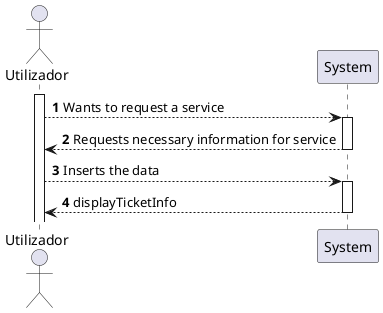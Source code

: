 @startuml
autonumber

actor "Utilizador" as PM
participant "System" as UI

activate PM
PM --> UI : Wants to request a service
activate UI
    UI --> PM : Requests necessary information for service
deactivate UI
PM --> UI : Inserts the data
activate UI
UI --> PM : displayTicketInfo
deactivate UI

@enduml